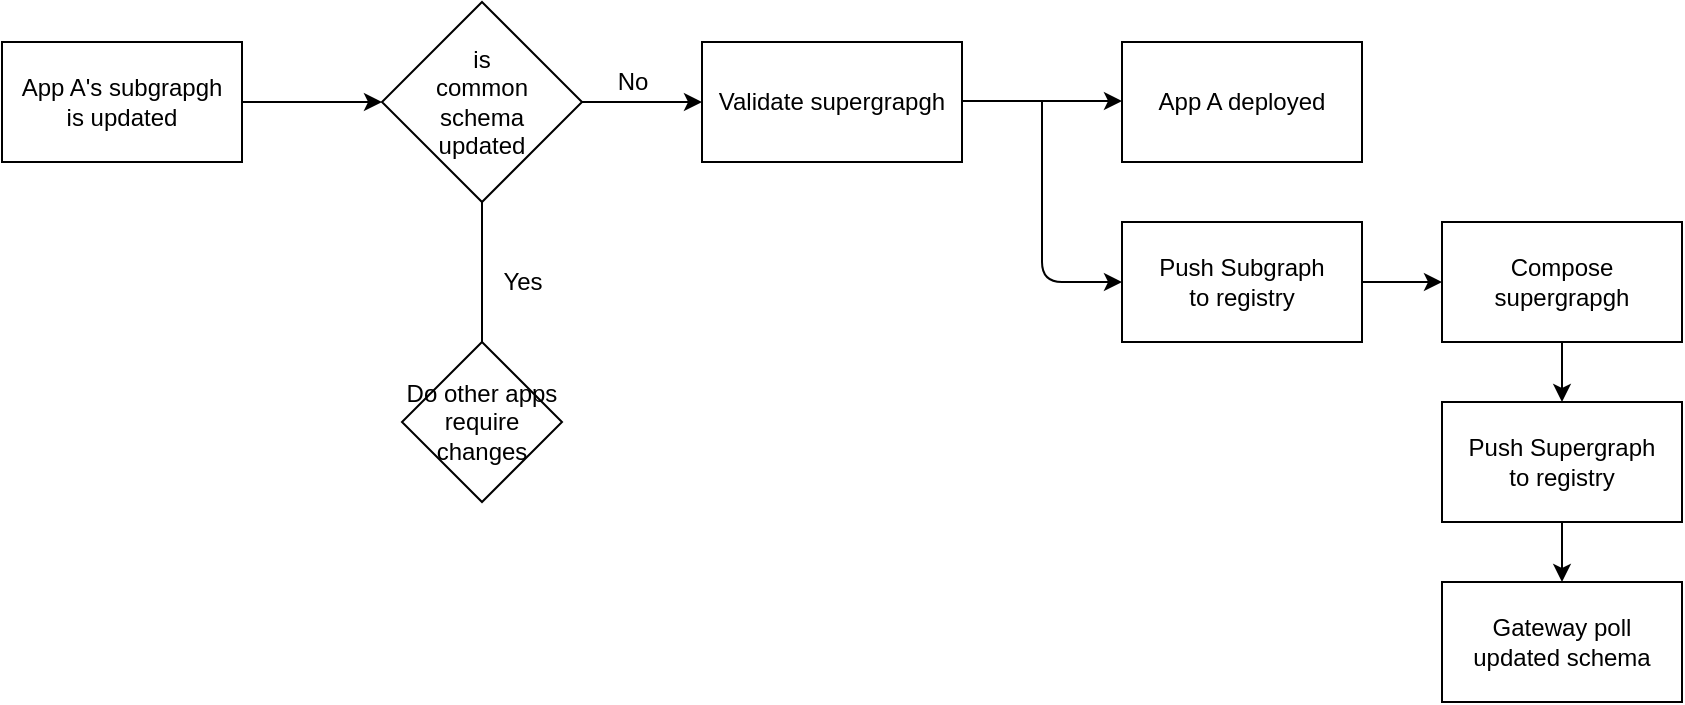 <mxfile>
    <diagram id="iLEOzIY_xv6_WiryFyY4" name="Page-1">
        <mxGraphModel dx="1904" dy="515" grid="1" gridSize="10" guides="1" tooltips="1" connect="1" arrows="1" fold="1" page="1" pageScale="1" pageWidth="850" pageHeight="1100" math="0" shadow="0">
            <root>
                <mxCell id="0"/>
                <mxCell id="1" parent="0"/>
                <mxCell id="30" value="" style="edgeStyle=none;html=1;" edge="1" parent="1" source="2" target="27">
                    <mxGeometry relative="1" as="geometry"/>
                </mxCell>
                <mxCell id="2" value="App A's subgrapgh &lt;br&gt;is updated" style="rounded=0;whiteSpace=wrap;html=1;" vertex="1" parent="1">
                    <mxGeometry x="-110" y="40" width="120" height="60" as="geometry"/>
                </mxCell>
                <mxCell id="4" value="App A is deployed" style="rounded=0;whiteSpace=wrap;html=1;" vertex="1" parent="1">
                    <mxGeometry x="250" y="40" width="120" height="60" as="geometry"/>
                </mxCell>
                <mxCell id="7" value="Validate supergrapgh" style="rounded=0;whiteSpace=wrap;html=1;" vertex="1" parent="1">
                    <mxGeometry x="240" y="40" width="130" height="60" as="geometry"/>
                </mxCell>
                <mxCell id="9" value="" style="endArrow=classic;html=1;exitX=1;exitY=0.5;exitDx=0;exitDy=0;" edge="1" parent="1">
                    <mxGeometry width="50" height="50" relative="1" as="geometry">
                        <mxPoint x="370" y="69.5" as="sourcePoint"/>
                        <mxPoint x="450" y="69.5" as="targetPoint"/>
                    </mxGeometry>
                </mxCell>
                <mxCell id="10" value="App A deployed" style="rounded=0;whiteSpace=wrap;html=1;" vertex="1" parent="1">
                    <mxGeometry x="450" y="40" width="120" height="60" as="geometry"/>
                </mxCell>
                <mxCell id="11" value="" style="endArrow=classic;html=1;entryX=0;entryY=0.5;entryDx=0;entryDy=0;" edge="1" parent="1">
                    <mxGeometry width="50" height="50" relative="1" as="geometry">
                        <mxPoint x="410" y="70" as="sourcePoint"/>
                        <mxPoint x="450" y="160" as="targetPoint"/>
                        <Array as="points">
                            <mxPoint x="410" y="160"/>
                        </Array>
                    </mxGeometry>
                </mxCell>
                <mxCell id="26" value="" style="edgeStyle=none;html=1;" edge="1" parent="1" source="17" target="22">
                    <mxGeometry relative="1" as="geometry"/>
                </mxCell>
                <mxCell id="17" value="Push Subgraph&lt;br&gt;to registry" style="rounded=0;whiteSpace=wrap;html=1;" vertex="1" parent="1">
                    <mxGeometry x="450" y="130" width="120" height="60" as="geometry"/>
                </mxCell>
                <mxCell id="24" value="" style="edgeStyle=none;html=1;" edge="1" parent="1" source="19" target="21">
                    <mxGeometry relative="1" as="geometry"/>
                </mxCell>
                <mxCell id="19" value="Push Supergraph&lt;br&gt;to registry" style="rounded=0;whiteSpace=wrap;html=1;" vertex="1" parent="1">
                    <mxGeometry x="610" y="220" width="120" height="60" as="geometry"/>
                </mxCell>
                <mxCell id="21" value="Gateway poll &lt;br&gt;updated schema" style="rounded=0;whiteSpace=wrap;html=1;" vertex="1" parent="1">
                    <mxGeometry x="610" y="310" width="120" height="60" as="geometry"/>
                </mxCell>
                <mxCell id="23" value="" style="edgeStyle=none;html=1;" edge="1" parent="1" source="22" target="19">
                    <mxGeometry relative="1" as="geometry"/>
                </mxCell>
                <mxCell id="22" value="Compose supergrapgh" style="rounded=0;whiteSpace=wrap;html=1;" vertex="1" parent="1">
                    <mxGeometry x="610" y="130" width="120" height="60" as="geometry"/>
                </mxCell>
                <mxCell id="28" value="" style="edgeStyle=none;html=1;" edge="1" parent="1" source="27" target="7">
                    <mxGeometry relative="1" as="geometry"/>
                </mxCell>
                <mxCell id="32" value="" style="edgeStyle=none;html=1;" edge="1" parent="1" source="27">
                    <mxGeometry relative="1" as="geometry">
                        <mxPoint x="130" y="220" as="targetPoint"/>
                    </mxGeometry>
                </mxCell>
                <mxCell id="27" value="&lt;span&gt;is&lt;br&gt;common &lt;br&gt;schema &lt;br&gt;updated&lt;/span&gt;" style="rhombus;whiteSpace=wrap;html=1;" vertex="1" parent="1">
                    <mxGeometry x="80" y="20" width="100" height="100" as="geometry"/>
                </mxCell>
                <mxCell id="29" value="No" style="text;html=1;align=center;verticalAlign=middle;resizable=0;points=[];autosize=1;strokeColor=none;fillColor=none;" vertex="1" parent="1">
                    <mxGeometry x="190" y="50" width="30" height="20" as="geometry"/>
                </mxCell>
                <mxCell id="33" value="Yes" style="text;html=1;align=center;verticalAlign=middle;resizable=0;points=[];autosize=1;strokeColor=none;fillColor=none;" vertex="1" parent="1">
                    <mxGeometry x="130" y="150" width="40" height="20" as="geometry"/>
                </mxCell>
                <mxCell id="36" value="Do other apps require changes" style="rhombus;whiteSpace=wrap;html=1;" vertex="1" parent="1">
                    <mxGeometry x="90" y="190" width="80" height="80" as="geometry"/>
                </mxCell>
            </root>
        </mxGraphModel>
    </diagram>
</mxfile>